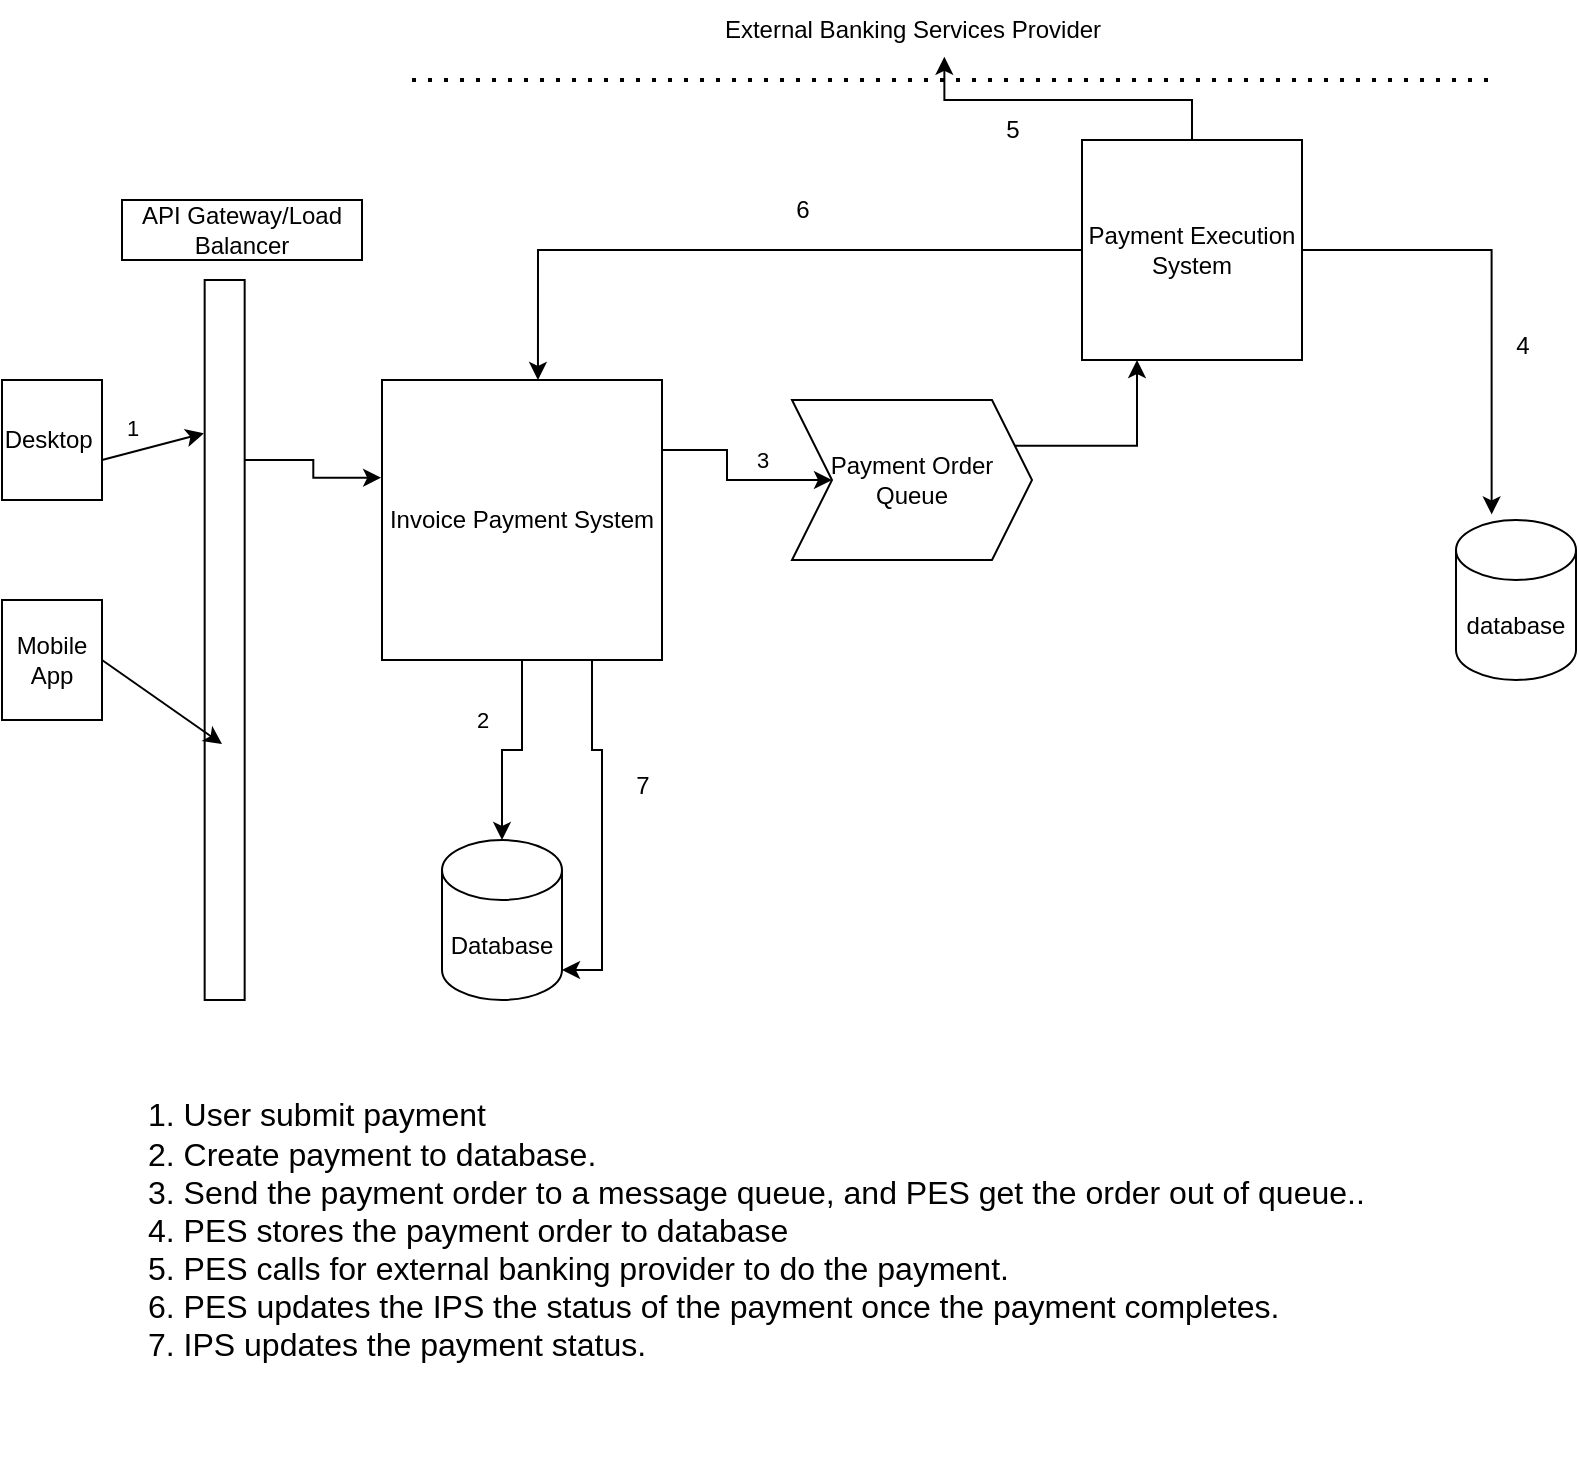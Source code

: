 <mxfile version="22.0.4" type="device">
  <diagram id="C5RBs43oDa-KdzZeNtuy" name="Page-1">
    <mxGraphModel dx="1554" dy="875" grid="1" gridSize="10" guides="1" tooltips="1" connect="1" arrows="1" fold="1" page="1" pageScale="1" pageWidth="827" pageHeight="1169" math="0" shadow="0">
      <root>
        <mxCell id="WIyWlLk6GJQsqaUBKTNV-0" />
        <mxCell id="WIyWlLk6GJQsqaUBKTNV-1" parent="WIyWlLk6GJQsqaUBKTNV-0" />
        <mxCell id="_H61D78e8y3B9Mx7qabn-0" value="Desktop&amp;nbsp;" style="rounded=0;whiteSpace=wrap;html=1;" parent="WIyWlLk6GJQsqaUBKTNV-1" vertex="1">
          <mxGeometry x="40" y="250" width="50" height="60" as="geometry" />
        </mxCell>
        <mxCell id="_H61D78e8y3B9Mx7qabn-1" value="Mobile App" style="rounded=0;whiteSpace=wrap;html=1;" parent="WIyWlLk6GJQsqaUBKTNV-1" vertex="1">
          <mxGeometry x="40" y="360" width="50" height="60" as="geometry" />
        </mxCell>
        <mxCell id="_H61D78e8y3B9Mx7qabn-4" value="" style="rounded=0;whiteSpace=wrap;html=1;" parent="WIyWlLk6GJQsqaUBKTNV-1" vertex="1">
          <mxGeometry x="141.33" y="200" width="20" height="360" as="geometry" />
        </mxCell>
        <mxCell id="_H61D78e8y3B9Mx7qabn-6" value="" style="endArrow=classic;html=1;rounded=0;entryX=-0.02;entryY=0.213;entryDx=0;entryDy=0;entryPerimeter=0;" parent="WIyWlLk6GJQsqaUBKTNV-1" target="_H61D78e8y3B9Mx7qabn-4" edge="1">
          <mxGeometry width="50" height="50" relative="1" as="geometry">
            <mxPoint x="90" y="290" as="sourcePoint" />
            <mxPoint x="140" y="240" as="targetPoint" />
          </mxGeometry>
        </mxCell>
        <mxCell id="_H61D78e8y3B9Mx7qabn-14" value="1" style="edgeLabel;html=1;align=center;verticalAlign=middle;resizable=0;points=[];" parent="_H61D78e8y3B9Mx7qabn-6" vertex="1" connectable="0">
          <mxGeometry x="-0.051" y="-2" relative="1" as="geometry">
            <mxPoint x="-10" y="-12" as="offset" />
          </mxGeometry>
        </mxCell>
        <mxCell id="_H61D78e8y3B9Mx7qabn-19" value="2" style="edgeLabel;html=1;align=center;verticalAlign=middle;resizable=0;points=[];" parent="_H61D78e8y3B9Mx7qabn-6" vertex="1" connectable="0">
          <mxGeometry x="-0.051" y="-2" relative="1" as="geometry">
            <mxPoint x="165" y="134" as="offset" />
          </mxGeometry>
        </mxCell>
        <mxCell id="_H61D78e8y3B9Mx7qabn-7" value="" style="endArrow=classic;html=1;rounded=0;entryX=-0.02;entryY=0.213;entryDx=0;entryDy=0;entryPerimeter=0;exitX=1;exitY=0.5;exitDx=0;exitDy=0;" parent="WIyWlLk6GJQsqaUBKTNV-1" source="_H61D78e8y3B9Mx7qabn-1" edge="1">
          <mxGeometry width="50" height="50" relative="1" as="geometry">
            <mxPoint x="80" y="585" as="sourcePoint" />
            <mxPoint x="150" y="432" as="targetPoint" />
          </mxGeometry>
        </mxCell>
        <mxCell id="_H61D78e8y3B9Mx7qabn-8" value="API Gateway/Load&lt;br&gt;Balancer" style="whiteSpace=wrap;html=1;" parent="WIyWlLk6GJQsqaUBKTNV-1" vertex="1">
          <mxGeometry x="100" y="160" width="120" height="30" as="geometry" />
        </mxCell>
        <mxCell id="_H61D78e8y3B9Mx7qabn-18" value="" style="edgeStyle=orthogonalEdgeStyle;rounded=0;orthogonalLoop=1;jettySize=auto;html=1;" parent="WIyWlLk6GJQsqaUBKTNV-1" source="_H61D78e8y3B9Mx7qabn-10" target="_H61D78e8y3B9Mx7qabn-17" edge="1">
          <mxGeometry relative="1" as="geometry" />
        </mxCell>
        <mxCell id="_H61D78e8y3B9Mx7qabn-35" style="edgeStyle=orthogonalEdgeStyle;rounded=0;orthogonalLoop=1;jettySize=auto;html=1;exitX=1;exitY=0.25;exitDx=0;exitDy=0;" parent="WIyWlLk6GJQsqaUBKTNV-1" source="_H61D78e8y3B9Mx7qabn-10" target="_H61D78e8y3B9Mx7qabn-34" edge="1">
          <mxGeometry relative="1" as="geometry" />
        </mxCell>
        <mxCell id="_H61D78e8y3B9Mx7qabn-10" value="Invoice Payment System" style="whiteSpace=wrap;html=1;aspect=fixed;" parent="WIyWlLk6GJQsqaUBKTNV-1" vertex="1">
          <mxGeometry x="230" y="250" width="140" height="140" as="geometry" />
        </mxCell>
        <mxCell id="_H61D78e8y3B9Mx7qabn-12" style="edgeStyle=orthogonalEdgeStyle;rounded=0;orthogonalLoop=1;jettySize=auto;html=1;exitX=1;exitY=0.25;exitDx=0;exitDy=0;entryX=-0.003;entryY=0.349;entryDx=0;entryDy=0;entryPerimeter=0;" parent="WIyWlLk6GJQsqaUBKTNV-1" source="_H61D78e8y3B9Mx7qabn-4" target="_H61D78e8y3B9Mx7qabn-10" edge="1">
          <mxGeometry relative="1" as="geometry" />
        </mxCell>
        <mxCell id="_H61D78e8y3B9Mx7qabn-13" value="Payment Execution System" style="whiteSpace=wrap;html=1;aspect=fixed;" parent="WIyWlLk6GJQsqaUBKTNV-1" vertex="1">
          <mxGeometry x="580" y="130" width="110" height="110" as="geometry" />
        </mxCell>
        <mxCell id="_H61D78e8y3B9Mx7qabn-16" value="&lt;font style=&quot;font-size: 16px;&quot;&gt;1. User submit payment&lt;br&gt;2. Create payment to database.&lt;br&gt;3. Send the payment order to a message queue, and PES get the order out of queue..&lt;br&gt;4. PES stores the payment order to database&lt;br&gt;5. PES calls for external banking provider to do the payment.&lt;br&gt;6. PES updates the IPS the status of the payment once the payment completes.&lt;br&gt;7. IPS updates the payment status.&lt;/font&gt;" style="text;strokeColor=none;fillColor=none;html=1;whiteSpace=wrap;verticalAlign=middle;overflow=hidden;" parent="WIyWlLk6GJQsqaUBKTNV-1" vertex="1">
          <mxGeometry x="111" y="560" width="619" height="230" as="geometry" />
        </mxCell>
        <mxCell id="_H61D78e8y3B9Mx7qabn-17" value="Database" style="shape=cylinder3;whiteSpace=wrap;html=1;boundedLbl=1;backgroundOutline=1;size=15;" parent="WIyWlLk6GJQsqaUBKTNV-1" vertex="1">
          <mxGeometry x="260" y="480" width="60" height="80" as="geometry" />
        </mxCell>
        <mxCell id="_H61D78e8y3B9Mx7qabn-21" value="3" style="edgeLabel;html=1;align=center;verticalAlign=middle;resizable=0;points=[];" parent="WIyWlLk6GJQsqaUBKTNV-1" vertex="1" connectable="0">
          <mxGeometry x="425" y="280" as="geometry">
            <mxPoint x="-5" y="10" as="offset" />
          </mxGeometry>
        </mxCell>
        <mxCell id="_H61D78e8y3B9Mx7qabn-22" value="database" style="shape=cylinder3;whiteSpace=wrap;html=1;boundedLbl=1;backgroundOutline=1;size=15;" parent="WIyWlLk6GJQsqaUBKTNV-1" vertex="1">
          <mxGeometry x="767" y="320" width="60" height="80" as="geometry" />
        </mxCell>
        <mxCell id="_H61D78e8y3B9Mx7qabn-25" value="" style="endArrow=none;dashed=1;html=1;dashPattern=1 3;strokeWidth=2;rounded=0;" parent="WIyWlLk6GJQsqaUBKTNV-1" edge="1">
          <mxGeometry width="50" height="50" relative="1" as="geometry">
            <mxPoint x="245" y="100" as="sourcePoint" />
            <mxPoint x="785" y="100" as="targetPoint" />
          </mxGeometry>
        </mxCell>
        <mxCell id="_H61D78e8y3B9Mx7qabn-26" value="External Banking Services Provider" style="text;html=1;align=center;verticalAlign=middle;resizable=0;points=[];autosize=1;strokeColor=none;fillColor=none;" parent="WIyWlLk6GJQsqaUBKTNV-1" vertex="1">
          <mxGeometry x="390" y="60" width="210" height="30" as="geometry" />
        </mxCell>
        <mxCell id="_H61D78e8y3B9Mx7qabn-27" style="edgeStyle=orthogonalEdgeStyle;rounded=0;orthogonalLoop=1;jettySize=auto;html=1;entryX=0.577;entryY=0.947;entryDx=0;entryDy=0;entryPerimeter=0;" parent="WIyWlLk6GJQsqaUBKTNV-1" source="_H61D78e8y3B9Mx7qabn-13" target="_H61D78e8y3B9Mx7qabn-26" edge="1">
          <mxGeometry relative="1" as="geometry" />
        </mxCell>
        <mxCell id="_H61D78e8y3B9Mx7qabn-28" value="5" style="text;html=1;align=center;verticalAlign=middle;resizable=0;points=[];autosize=1;strokeColor=none;fillColor=none;" parent="WIyWlLk6GJQsqaUBKTNV-1" vertex="1">
          <mxGeometry x="530" y="110" width="30" height="30" as="geometry" />
        </mxCell>
        <mxCell id="_H61D78e8y3B9Mx7qabn-30" value="6" style="text;html=1;align=center;verticalAlign=middle;resizable=0;points=[];autosize=1;strokeColor=none;fillColor=none;" parent="WIyWlLk6GJQsqaUBKTNV-1" vertex="1">
          <mxGeometry x="425" y="150" width="30" height="30" as="geometry" />
        </mxCell>
        <mxCell id="_H61D78e8y3B9Mx7qabn-31" style="edgeStyle=orthogonalEdgeStyle;rounded=0;orthogonalLoop=1;jettySize=auto;html=1;exitX=0.75;exitY=1;exitDx=0;exitDy=0;entryX=1;entryY=1;entryDx=0;entryDy=-15;entryPerimeter=0;" parent="WIyWlLk6GJQsqaUBKTNV-1" source="_H61D78e8y3B9Mx7qabn-10" target="_H61D78e8y3B9Mx7qabn-17" edge="1">
          <mxGeometry relative="1" as="geometry" />
        </mxCell>
        <mxCell id="_H61D78e8y3B9Mx7qabn-32" value="7" style="text;html=1;align=center;verticalAlign=middle;resizable=0;points=[];autosize=1;strokeColor=none;fillColor=none;" parent="WIyWlLk6GJQsqaUBKTNV-1" vertex="1">
          <mxGeometry x="345" y="438" width="30" height="30" as="geometry" />
        </mxCell>
        <mxCell id="_H61D78e8y3B9Mx7qabn-36" style="edgeStyle=orthogonalEdgeStyle;rounded=0;orthogonalLoop=1;jettySize=auto;html=1;exitX=1;exitY=0.25;exitDx=0;exitDy=0;entryX=0.25;entryY=1;entryDx=0;entryDy=0;" parent="WIyWlLk6GJQsqaUBKTNV-1" source="_H61D78e8y3B9Mx7qabn-34" target="_H61D78e8y3B9Mx7qabn-13" edge="1">
          <mxGeometry relative="1" as="geometry" />
        </mxCell>
        <mxCell id="_H61D78e8y3B9Mx7qabn-34" value="Payment Order Queue" style="shape=step;perimeter=stepPerimeter;whiteSpace=wrap;html=1;fixedSize=1;" parent="WIyWlLk6GJQsqaUBKTNV-1" vertex="1">
          <mxGeometry x="435" y="260" width="120" height="80" as="geometry" />
        </mxCell>
        <mxCell id="_H61D78e8y3B9Mx7qabn-37" value="" style="edgeStyle=orthogonalEdgeStyle;rounded=0;orthogonalLoop=1;jettySize=auto;html=1;entryX=0.297;entryY=-0.035;entryDx=0;entryDy=0;entryPerimeter=0;" parent="WIyWlLk6GJQsqaUBKTNV-1" source="_H61D78e8y3B9Mx7qabn-13" target="_H61D78e8y3B9Mx7qabn-22" edge="1">
          <mxGeometry relative="1" as="geometry">
            <mxPoint x="770" y="265" as="targetPoint" />
            <mxPoint x="690" y="185" as="sourcePoint" />
          </mxGeometry>
        </mxCell>
        <mxCell id="_H61D78e8y3B9Mx7qabn-38" value="4" style="text;html=1;align=center;verticalAlign=middle;resizable=0;points=[];autosize=1;strokeColor=none;fillColor=none;" parent="WIyWlLk6GJQsqaUBKTNV-1" vertex="1">
          <mxGeometry x="785" y="218" width="30" height="30" as="geometry" />
        </mxCell>
        <mxCell id="_H61D78e8y3B9Mx7qabn-39" style="edgeStyle=orthogonalEdgeStyle;rounded=0;orthogonalLoop=1;jettySize=auto;html=1;entryX=0.557;entryY=0;entryDx=0;entryDy=0;entryPerimeter=0;" parent="WIyWlLk6GJQsqaUBKTNV-1" source="_H61D78e8y3B9Mx7qabn-13" target="_H61D78e8y3B9Mx7qabn-10" edge="1">
          <mxGeometry relative="1" as="geometry" />
        </mxCell>
      </root>
    </mxGraphModel>
  </diagram>
</mxfile>
